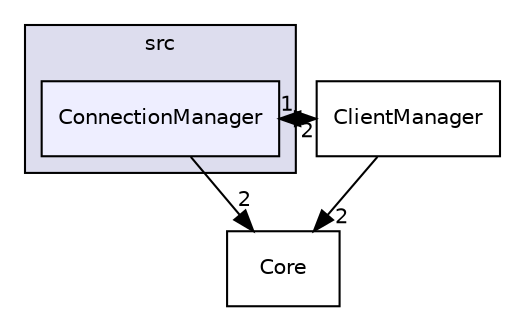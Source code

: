 digraph "C:/Users/gwc59/OneDrive/Desktop/RDLPIM/RDLPIM/gwcRDLToolbox/src/ConnectionManager" {
  compound=true
  node [ fontsize="10", fontname="Helvetica"];
  edge [ labelfontsize="10", labelfontname="Helvetica"];
  subgraph clusterdir_b716102c4cd6e7bb5f70a2f9db7e2d6e {
    graph [ bgcolor="#ddddee", pencolor="black", label="src" fontname="Helvetica", fontsize="10", URL="dir_b716102c4cd6e7bb5f70a2f9db7e2d6e.html"]
  dir_d0614640810352d8be223a1cc6d5aaf8 [shape=box, label="ConnectionManager", style="filled", fillcolor="#eeeeff", pencolor="black", URL="dir_d0614640810352d8be223a1cc6d5aaf8.html"];
  }
  dir_03ea45267cb9f4f880cd8be21146e25f [shape=box label="ClientManager" URL="dir_03ea45267cb9f4f880cd8be21146e25f.html"];
  dir_4f904fc1818552d8cdc6806b13d4c171 [shape=box label="Core" URL="dir_4f904fc1818552d8cdc6806b13d4c171.html"];
  dir_03ea45267cb9f4f880cd8be21146e25f->dir_4f904fc1818552d8cdc6806b13d4c171 [headlabel="2", labeldistance=1.5 headhref="dir_000011_000013.html"];
  dir_03ea45267cb9f4f880cd8be21146e25f->dir_d0614640810352d8be223a1cc6d5aaf8 [headlabel="2", labeldistance=1.5 headhref="dir_000011_000012.html"];
  dir_d0614640810352d8be223a1cc6d5aaf8->dir_03ea45267cb9f4f880cd8be21146e25f [headlabel="1", labeldistance=1.5 headhref="dir_000012_000011.html"];
  dir_d0614640810352d8be223a1cc6d5aaf8->dir_4f904fc1818552d8cdc6806b13d4c171 [headlabel="2", labeldistance=1.5 headhref="dir_000012_000013.html"];
}
